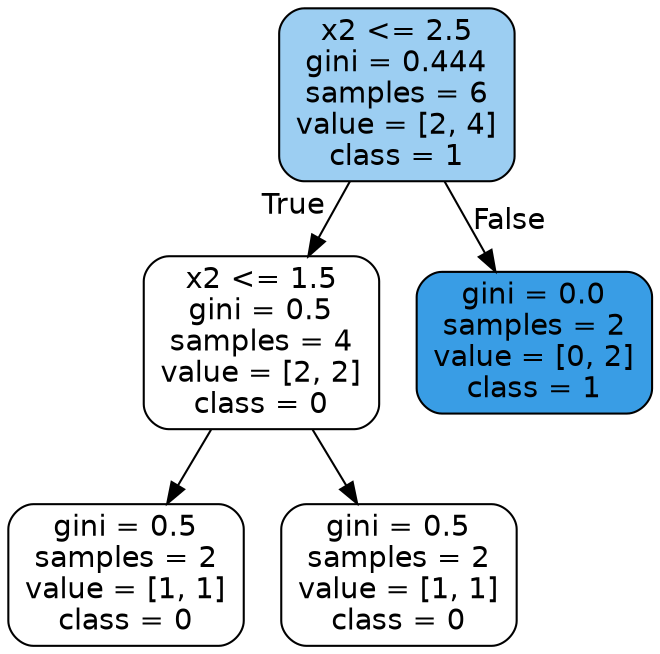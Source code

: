 digraph Tree {
node [shape=box, style="filled, rounded", color="black", fontname="helvetica"] ;
edge [fontname="helvetica"] ;
0 [label="x2 <= 2.5\ngini = 0.444\nsamples = 6\nvalue = [2, 4]\nclass = 1", fillcolor="#9ccef2"] ;
1 [label="x2 <= 1.5\ngini = 0.5\nsamples = 4\nvalue = [2, 2]\nclass = 0", fillcolor="#ffffff"] ;
0 -> 1 [labeldistance=2.5, labelangle=45, headlabel="True"] ;
2 [label="gini = 0.5\nsamples = 2\nvalue = [1, 1]\nclass = 0", fillcolor="#ffffff"] ;
1 -> 2 ;
3 [label="gini = 0.5\nsamples = 2\nvalue = [1, 1]\nclass = 0", fillcolor="#ffffff"] ;
1 -> 3 ;
4 [label="gini = 0.0\nsamples = 2\nvalue = [0, 2]\nclass = 1", fillcolor="#399de5"] ;
0 -> 4 [labeldistance=2.5, labelangle=-45, headlabel="False"] ;
}